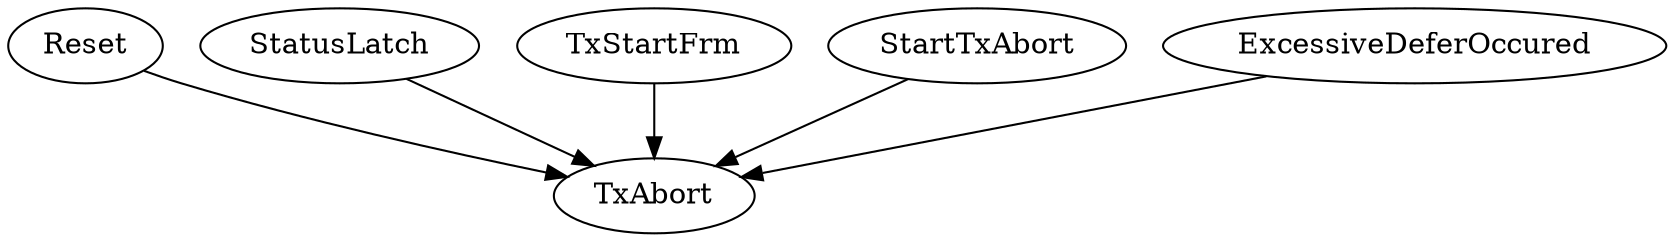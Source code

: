 strict digraph "" {
	Reset	 [complexity=1,
		importance=0.0260966831211,
		rank=0.0260966831211];
	TxAbort	 [complexity=0,
		importance=0.00775493299159,
		rank=0.0];
	Reset -> TxAbort;
	StatusLatch	 [complexity=3,
		importance=0.019528801456,
		rank=0.00650960048534];
	StatusLatch -> TxAbort;
	TxStartFrm	 [complexity=3,
		importance=0.0183417501295,
		rank=0.00611391670983];
	TxStartFrm -> TxAbort;
	StartTxAbort	 [complexity=1,
		importance=0.0139199495911,
		rank=0.0139199495911];
	StartTxAbort -> TxAbort;
	ExcessiveDeferOccured	 [complexity=3,
		importance=0.0222624034901,
		rank=0.00742080116335];
	ExcessiveDeferOccured -> TxAbort;
}
